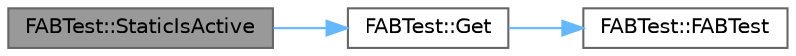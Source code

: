 digraph "FABTest::StaticIsActive"
{
 // INTERACTIVE_SVG=YES
 // LATEX_PDF_SIZE
  bgcolor="transparent";
  edge [fontname=Helvetica,fontsize=10,labelfontname=Helvetica,labelfontsize=10];
  node [fontname=Helvetica,fontsize=10,shape=box,height=0.2,width=0.4];
  rankdir="LR";
  Node1 [id="Node000001",label="FABTest::StaticIsActive",height=0.2,width=0.4,color="gray40", fillcolor="grey60", style="filled", fontcolor="black",tooltip=" "];
  Node1 -> Node2 [id="edge1_Node000001_Node000002",color="steelblue1",style="solid",tooltip=" "];
  Node2 [id="Node000002",label="FABTest::Get",height=0.2,width=0.4,color="grey40", fillcolor="white", style="filled",URL="$da/d96/classFABTest.html#ae50203c6760d554a35e731d23a6a7e97",tooltip=" "];
  Node2 -> Node3 [id="edge2_Node000002_Node000003",color="steelblue1",style="solid",tooltip=" "];
  Node3 [id="Node000003",label="FABTest::FABTest",height=0.2,width=0.4,color="grey40", fillcolor="white", style="filled",URL="$da/d96/classFABTest.html#a8504f10930e75f9e075a8fb599688255",tooltip=" "];
}

